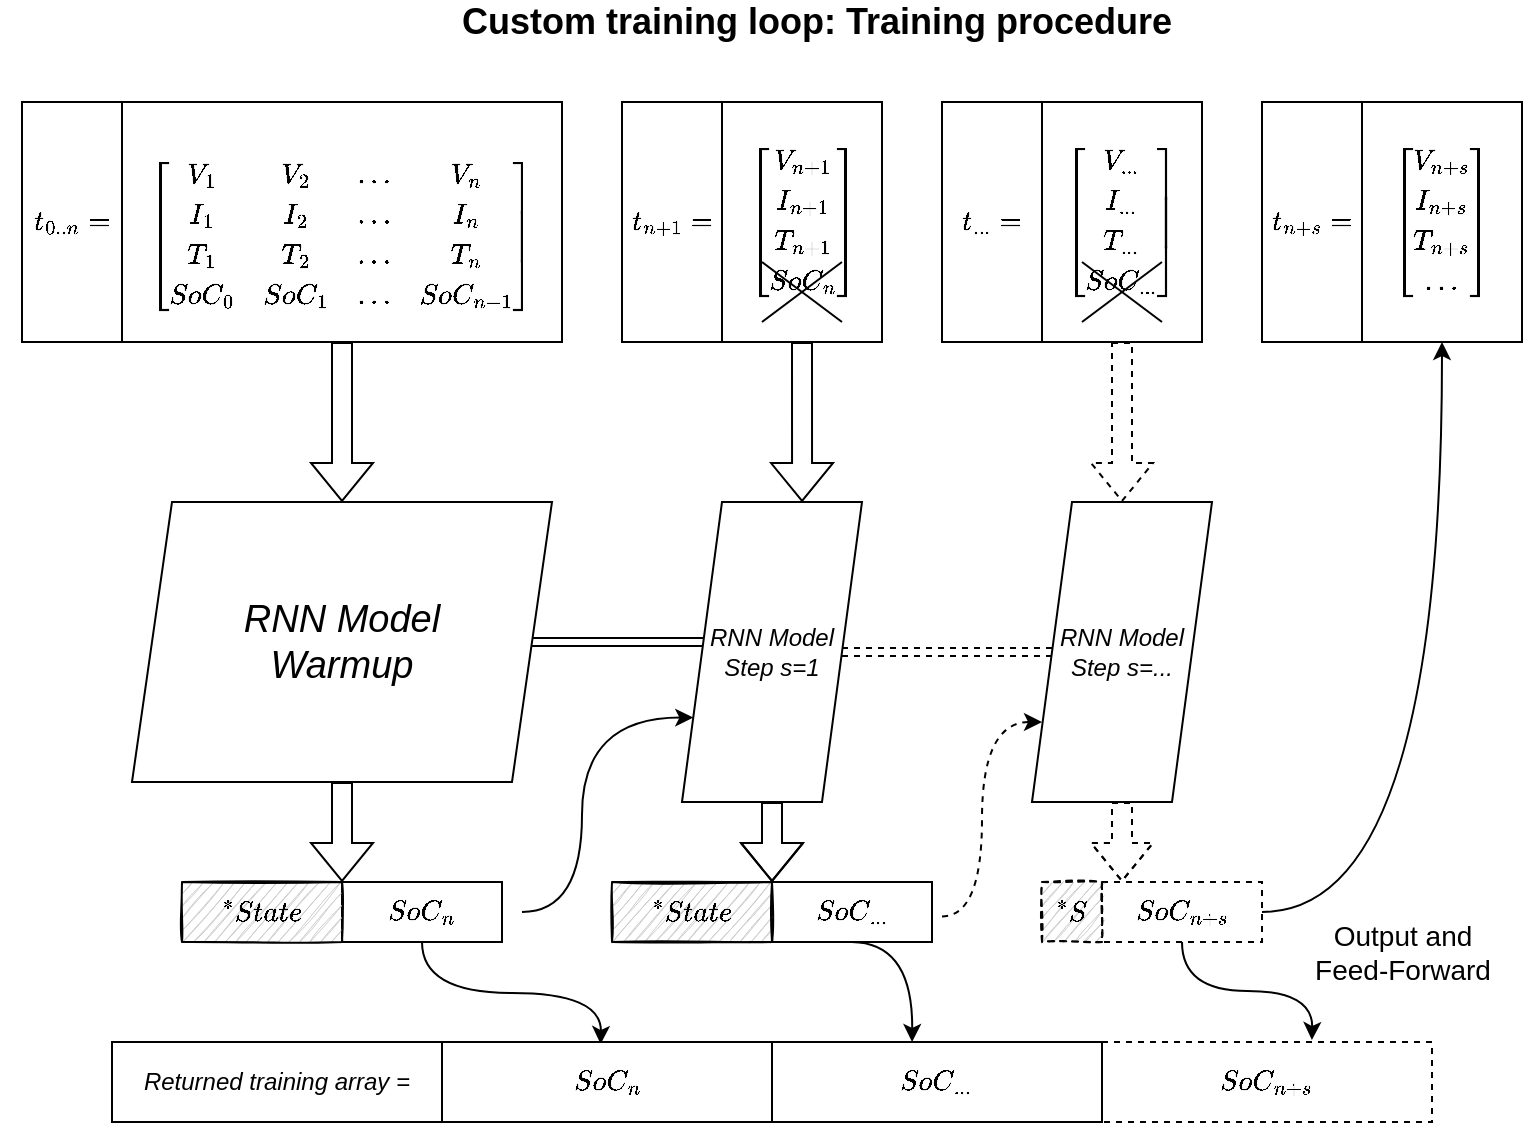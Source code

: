 <mxfile version="14.9.2" type="google" pages="2"><diagram id="crZ2BiG9OzMMsOEU3VeB" name="Training"><mxGraphModel dx="957" dy="739" grid="1" gridSize="10" guides="1" tooltips="1" connect="1" arrows="1" fold="1" page="1" pageScale="1" pageWidth="850" pageHeight="1100" background="none" math="1" shadow="0"><root><mxCell id="0"/><mxCell id="1" parent="0"/><mxCell id="o94pe0dCOO36k_xuupqW-1" style="edgeStyle=orthogonalEdgeStyle;rounded=0;orthogonalLoop=1;jettySize=auto;html=1;exitX=0.5;exitY=1;exitDx=0;exitDy=0;shape=flexArrow;" parent="1" source="XCDZrhgdnTNGIZVOhDFO-3" target="XCDZrhgdnTNGIZVOhDFO-10" edge="1"><mxGeometry relative="1" as="geometry"/></mxCell><mxCell id="XCDZrhgdnTNGIZVOhDFO-3" value="&lt;br&gt;\begin{bmatrix}V_{1} &amp;amp; V_{2} &amp;amp; ... &amp;amp; V_{n} \\&lt;br&gt;I_{1} &amp;amp; I_{2} &amp;amp; ... &amp;amp; I_{n} \\&lt;br&gt;T_{1} &amp;amp; T_{2} &amp;amp; ... &amp;amp; T_{n} \\&lt;br&gt;SoC_{0} &amp;amp; SoC_{1} &amp;amp; ... &amp;amp; SoC_{n-1} &lt;br&gt;&lt;br&gt;\end{bmatrix}" style="rounded=0;whiteSpace=wrap;html=1;" parent="1" vertex="1"><mxGeometry x="90" y="80" width="220" height="120" as="geometry"/></mxCell><mxCell id="XCDZrhgdnTNGIZVOhDFO-7" value="$$t_{0..n}=$$" style="rounded=0;whiteSpace=wrap;html=1;" parent="1" vertex="1"><mxGeometry x="40" y="80" width="50" height="120" as="geometry"/></mxCell><mxCell id="o94pe0dCOO36k_xuupqW-10" style="edgeStyle=orthogonalEdgeStyle;shape=flexArrow;rounded=0;orthogonalLoop=1;jettySize=auto;html=1;exitX=0.5;exitY=1;exitDx=0;exitDy=0;entryX=0.667;entryY=0;entryDx=0;entryDy=0;entryPerimeter=0;" parent="1" source="XCDZrhgdnTNGIZVOhDFO-8" target="o94pe0dCOO36k_xuupqW-2" edge="1"><mxGeometry relative="1" as="geometry"/></mxCell><mxCell id="XCDZrhgdnTNGIZVOhDFO-8" value="\begin{bmatrix}&lt;br&gt;&lt;br&gt;V_{n+1} \\&lt;br&gt;I_{n+1} \\&lt;br&gt;T_{n+1} \\&lt;br&gt;SoC_{n}&lt;br&gt;\end{bmatrix}" style="rounded=0;whiteSpace=wrap;html=1;" parent="1" vertex="1"><mxGeometry x="390" y="80" width="80" height="120" as="geometry"/></mxCell><mxCell id="o94pe0dCOO36k_xuupqW-9" style="edgeStyle=orthogonalEdgeStyle;shape=flexArrow;rounded=0;orthogonalLoop=1;jettySize=auto;html=1;exitX=0.5;exitY=1;exitDx=0;exitDy=0;entryX=1;entryY=0;entryDx=0;entryDy=0;" parent="1" source="XCDZrhgdnTNGIZVOhDFO-10" target="XCDZrhgdnTNGIZVOhDFO-35" edge="1"><mxGeometry relative="1" as="geometry"/></mxCell><mxCell id="o94pe0dCOO36k_xuupqW-14" style="edgeStyle=orthogonalEdgeStyle;curved=1;rounded=0;orthogonalLoop=1;jettySize=auto;html=1;exitX=1;exitY=0.5;exitDx=0;exitDy=0;entryX=0.222;entryY=0.467;entryDx=0;entryDy=0;entryPerimeter=0;shape=link;" parent="1" source="XCDZrhgdnTNGIZVOhDFO-10" target="o94pe0dCOO36k_xuupqW-2" edge="1"><mxGeometry relative="1" as="geometry"/></mxCell><mxCell id="XCDZrhgdnTNGIZVOhDFO-10" value="&lt;font style=&quot;font-size: 19px&quot;&gt;&lt;i&gt;RNN Model&lt;br&gt;&lt;/i&gt;&lt;/font&gt;&lt;div style=&quot;font-size: 19px&quot;&gt;&lt;font style=&quot;font-size: 19px&quot;&gt;&lt;i&gt;Warmup&lt;/i&gt;&lt;/font&gt;&lt;/div&gt;" style="shape=parallelogram;perimeter=parallelogramPerimeter;whiteSpace=wrap;html=1;fixedSize=1;" parent="1" vertex="1"><mxGeometry x="95" y="280" width="210" height="140" as="geometry"/></mxCell><mxCell id="XCDZrhgdnTNGIZVOhDFO-17" value="" style="endArrow=none;html=1;" parent="1" edge="1"><mxGeometry width="50" height="50" relative="1" as="geometry"><mxPoint x="410" y="190" as="sourcePoint"/><mxPoint x="450" y="160" as="targetPoint"/></mxGeometry></mxCell><mxCell id="XCDZrhgdnTNGIZVOhDFO-18" value="$$t_{n+1}=$$" style="rounded=0;whiteSpace=wrap;html=1;" parent="1" vertex="1"><mxGeometry x="340" y="80" width="50" height="120" as="geometry"/></mxCell><mxCell id="XCDZrhgdnTNGIZVOhDFO-19" value="" style="endArrow=none;html=1;" parent="1" edge="1"><mxGeometry width="50" height="50" relative="1" as="geometry"><mxPoint x="450" y="190" as="sourcePoint"/><mxPoint x="410" y="160" as="targetPoint"/></mxGeometry></mxCell><mxCell id="o94pe0dCOO36k_xuupqW-16" style="edgeStyle=orthogonalEdgeStyle;shape=flexArrow;curved=1;rounded=0;orthogonalLoop=1;jettySize=auto;html=1;exitX=0.5;exitY=1;exitDx=0;exitDy=0;entryX=0.5;entryY=0;entryDx=0;entryDy=0;dashed=1;" parent="1" source="XCDZrhgdnTNGIZVOhDFO-24" target="o94pe0dCOO36k_xuupqW-3" edge="1"><mxGeometry relative="1" as="geometry"/></mxCell><mxCell id="XCDZrhgdnTNGIZVOhDFO-24" value="\begin{bmatrix}&lt;br&gt;&lt;br&gt;V_{...} \\&lt;br&gt;I_{...} \\&lt;br&gt;T_{...} \\&lt;br&gt;SoC_{...}&lt;br&gt;\end{bmatrix}" style="rounded=0;whiteSpace=wrap;html=1;" parent="1" vertex="1"><mxGeometry x="550" y="80" width="80" height="120" as="geometry"/></mxCell><mxCell id="XCDZrhgdnTNGIZVOhDFO-25" value="" style="endArrow=none;html=1;" parent="1" edge="1"><mxGeometry width="50" height="50" relative="1" as="geometry"><mxPoint x="570" y="190" as="sourcePoint"/><mxPoint x="610" y="160" as="targetPoint"/></mxGeometry></mxCell><mxCell id="XCDZrhgdnTNGIZVOhDFO-26" value="$$t_{...}=$$" style="rounded=0;whiteSpace=wrap;html=1;" parent="1" vertex="1"><mxGeometry x="500" y="80" width="50" height="120" as="geometry"/></mxCell><mxCell id="XCDZrhgdnTNGIZVOhDFO-27" value="" style="endArrow=none;html=1;" parent="1" edge="1"><mxGeometry width="50" height="50" relative="1" as="geometry"><mxPoint x="610" y="190" as="sourcePoint"/><mxPoint x="570" y="160" as="targetPoint"/></mxGeometry></mxCell><mxCell id="XCDZrhgdnTNGIZVOhDFO-29" value="\begin{bmatrix}&lt;br&gt;&lt;br&gt;V_{n+s} \\&lt;br&gt;I_{n+s} \\&lt;br&gt;T_{n+s} \\&lt;br&gt;...&lt;br&gt;\end{bmatrix}" style="rounded=0;whiteSpace=wrap;html=1;" parent="1" vertex="1"><mxGeometry x="710" y="80" width="80" height="120" as="geometry"/></mxCell><mxCell id="XCDZrhgdnTNGIZVOhDFO-31" value="$$t_{n+s}=$$" style="rounded=0;whiteSpace=wrap;html=1;" parent="1" vertex="1"><mxGeometry x="660" y="80" width="50" height="120" as="geometry"/></mxCell><mxCell id="o94pe0dCOO36k_xuupqW-13" style="edgeStyle=orthogonalEdgeStyle;rounded=0;orthogonalLoop=1;jettySize=auto;html=1;entryX=0;entryY=0.75;entryDx=0;entryDy=0;curved=1;" parent="1" target="o94pe0dCOO36k_xuupqW-2" edge="1"><mxGeometry relative="1" as="geometry"><mxPoint x="290" y="485" as="sourcePoint"/><Array as="points"><mxPoint x="320" y="485"/><mxPoint x="320" y="388"/></Array></mxGeometry></mxCell><mxCell id="LXa0vXEpqSa32Kdq04du-18" style="edgeStyle=orthogonalEdgeStyle;curved=1;rounded=0;orthogonalLoop=1;jettySize=auto;html=1;exitX=0.5;exitY=1;exitDx=0;exitDy=0;entryX=0.374;entryY=0.025;entryDx=0;entryDy=0;entryPerimeter=0;" parent="1" source="XCDZrhgdnTNGIZVOhDFO-34" edge="1"><mxGeometry relative="1" as="geometry"><mxPoint x="329.32" y="551" as="targetPoint"/></mxGeometry></mxCell><mxCell id="XCDZrhgdnTNGIZVOhDFO-34" value="$$SoC_{n}$$" style="rounded=0;whiteSpace=wrap;html=1;" parent="1" vertex="1"><mxGeometry x="200" y="470" width="80" height="30" as="geometry"/></mxCell><mxCell id="XCDZrhgdnTNGIZVOhDFO-35" value="$$^{*}State$$" style="rounded=0;whiteSpace=wrap;html=1;shadow=0;sketch=1;glass=0;fillColor=#CCCCCC;" parent="1" vertex="1"><mxGeometry x="120" y="470" width="80" height="30" as="geometry"/></mxCell><mxCell id="o94pe0dCOO36k_xuupqW-11" style="edgeStyle=orthogonalEdgeStyle;shape=flexArrow;rounded=0;orthogonalLoop=1;jettySize=auto;html=1;exitX=0.5;exitY=1;exitDx=0;exitDy=0;entryX=1;entryY=0;entryDx=0;entryDy=0;" parent="1" source="o94pe0dCOO36k_xuupqW-2" edge="1"><mxGeometry relative="1" as="geometry"><mxPoint x="415" y="470" as="targetPoint"/></mxGeometry></mxCell><mxCell id="o94pe0dCOO36k_xuupqW-20" style="edgeStyle=orthogonalEdgeStyle;shape=link;curved=1;rounded=0;orthogonalLoop=1;jettySize=auto;html=1;exitX=1;exitY=0.5;exitDx=0;exitDy=0;dashed=1;" parent="1" source="o94pe0dCOO36k_xuupqW-2" target="o94pe0dCOO36k_xuupqW-3" edge="1"><mxGeometry relative="1" as="geometry"><mxPoint x="500" y="355" as="targetPoint"/></mxGeometry></mxCell><mxCell id="o94pe0dCOO36k_xuupqW-2" value="&lt;i&gt;RNN Model&lt;br&gt;&lt;/i&gt;&lt;div&gt;&lt;i&gt;Step s=1&lt;/i&gt;&lt;/div&gt;" style="shape=parallelogram;perimeter=parallelogramPerimeter;whiteSpace=wrap;html=1;fixedSize=1;" parent="1" vertex="1"><mxGeometry x="370" y="280" width="90" height="150" as="geometry"/></mxCell><mxCell id="o94pe0dCOO36k_xuupqW-19" style="edgeStyle=orthogonalEdgeStyle;shape=flexArrow;curved=1;rounded=0;orthogonalLoop=1;jettySize=auto;html=1;exitX=0.5;exitY=1;exitDx=0;exitDy=0;entryX=0.5;entryY=0;entryDx=0;entryDy=0;dashed=1;" parent="1" source="o94pe0dCOO36k_xuupqW-3" edge="1"><mxGeometry relative="1" as="geometry"><mxPoint x="590" y="470" as="targetPoint"/></mxGeometry></mxCell><mxCell id="o94pe0dCOO36k_xuupqW-3" value="&lt;i&gt;RNN Model&lt;br&gt;&lt;/i&gt;&lt;div&gt;&lt;i&gt;Step s=...&lt;/i&gt;&lt;/div&gt;" style="shape=parallelogram;perimeter=parallelogramPerimeter;whiteSpace=wrap;html=1;fixedSize=1;" parent="1" vertex="1"><mxGeometry x="545" y="280" width="90" height="150" as="geometry"/></mxCell><mxCell id="LXa0vXEpqSa32Kdq04du-19" style="edgeStyle=orthogonalEdgeStyle;curved=1;rounded=0;orthogonalLoop=1;jettySize=auto;html=1;exitX=0.5;exitY=1;exitDx=0;exitDy=0;entryX=0.603;entryY=0;entryDx=0;entryDy=0;entryPerimeter=0;" parent="1" edge="1"><mxGeometry relative="1" as="geometry"><mxPoint x="455" y="500" as="sourcePoint"/><mxPoint x="485.04" y="550" as="targetPoint"/></mxGeometry></mxCell><mxCell id="LXa0vXEpqSa32Kdq04du-20" style="edgeStyle=orthogonalEdgeStyle;curved=1;rounded=0;orthogonalLoop=1;jettySize=auto;html=1;exitX=0.5;exitY=1;exitDx=0;exitDy=0;entryX=0.897;entryY=-0.025;entryDx=0;entryDy=0;entryPerimeter=0;" parent="1" source="o94pe0dCOO36k_xuupqW-7" edge="1"><mxGeometry relative="1" as="geometry"><mxPoint x="684.96" y="549" as="targetPoint"/></mxGeometry></mxCell><mxCell id="QkKc4coWP-6dHhCVXp6O-1" style="edgeStyle=orthogonalEdgeStyle;curved=1;rounded=0;orthogonalLoop=1;jettySize=auto;html=1;exitX=1;exitY=0.5;exitDx=0;exitDy=0;entryX=0.5;entryY=1;entryDx=0;entryDy=0;strokeColor=#000000;" parent="1" source="o94pe0dCOO36k_xuupqW-7" target="XCDZrhgdnTNGIZVOhDFO-29" edge="1"><mxGeometry relative="1" as="geometry"/></mxCell><mxCell id="o94pe0dCOO36k_xuupqW-7" value="$$SoC_{n+s}$$" style="rounded=0;whiteSpace=wrap;html=1;dashed=1;" parent="1" vertex="1"><mxGeometry x="580" y="470" width="80" height="30" as="geometry"/></mxCell><mxCell id="o94pe0dCOO36k_xuupqW-24" value="$$^{*}S$$" style="rounded=0;whiteSpace=wrap;html=1;shadow=0;sketch=1;glass=0;fillColor=#CCCCCC;dashed=1;" parent="1" vertex="1"><mxGeometry x="550" y="470" width="30" height="30" as="geometry"/></mxCell><mxCell id="6chC5qMXi4dG39d1HCPi-1" value="&lt;b&gt;&lt;font style=&quot;font-size: 18px&quot;&gt;Custom training loop: Training procedure&lt;/font&gt;&lt;/b&gt;" style="text;html=1;strokeColor=none;fillColor=none;align=center;verticalAlign=middle;whiteSpace=wrap;rounded=0;sketch=1;" parent="1" vertex="1"><mxGeometry x="255" y="30" width="365" height="20" as="geometry"/></mxCell><mxCell id="EohAjiDOjax6y5xtBRDv-3" value="" style="shape=image;html=1;verticalAlign=top;verticalLabelPosition=bottom;labelBackgroundColor=#ffffff;imageAspect=0;aspect=fixed;image=https://cdn4.iconfinder.com/data/icons/developer-set-3/128/sc1-128.png;sketch=1;strokeColor=#000000;fillColor=#CCCCCC;" parent="1" vertex="1"><mxGeometry x="90" y="460" width="50" height="50" as="geometry"/></mxCell><mxCell id="EohAjiDOjax6y5xtBRDv-4" value="" style="shape=image;html=1;verticalAlign=top;verticalLabelPosition=bottom;labelBackgroundColor=#ffffff;imageAspect=0;aspect=fixed;image=https://cdn4.iconfinder.com/data/icons/developer-set-3/128/sc2-128.png;sketch=1;strokeColor=#000000;fillColor=#CCCCCC;" parent="1" vertex="1"><mxGeometry x="260" y="460" width="50" height="50" as="geometry"/></mxCell><mxCell id="EohAjiDOjax6y5xtBRDv-11" value="$$SoC_{...}$$" style="rounded=0;whiteSpace=wrap;html=1;" parent="1" vertex="1"><mxGeometry x="415" y="470" width="80" height="30" as="geometry"/></mxCell><mxCell id="EohAjiDOjax6y5xtBRDv-12" value="$$^{*}State$$" style="rounded=0;whiteSpace=wrap;html=1;shadow=0;sketch=1;glass=0;fillColor=#CCCCCC;" parent="1" vertex="1"><mxGeometry x="335" y="470" width="80" height="30" as="geometry"/></mxCell><mxCell id="EohAjiDOjax6y5xtBRDv-13" value="" style="shape=image;html=1;verticalAlign=top;verticalLabelPosition=bottom;labelBackgroundColor=#ffffff;imageAspect=0;aspect=fixed;image=https://cdn4.iconfinder.com/data/icons/developer-set-3/128/sc1-128.png;sketch=1;strokeColor=#000000;fillColor=#CCCCCC;" parent="1" vertex="1"><mxGeometry x="305" y="460" width="50" height="50" as="geometry"/></mxCell><mxCell id="EohAjiDOjax6y5xtBRDv-14" value="" style="shape=image;html=1;verticalAlign=top;verticalLabelPosition=bottom;labelBackgroundColor=#ffffff;imageAspect=0;aspect=fixed;image=https://cdn4.iconfinder.com/data/icons/developer-set-3/128/sc2-128.png;sketch=1;strokeColor=#000000;fillColor=#CCCCCC;" parent="1" vertex="1"><mxGeometry x="475" y="460" width="50" height="50" as="geometry"/></mxCell><mxCell id="EohAjiDOjax6y5xtBRDv-15" style="edgeStyle=orthogonalEdgeStyle;rounded=0;orthogonalLoop=1;jettySize=auto;html=1;curved=1;dashed=1;" parent="1" edge="1"><mxGeometry relative="1" as="geometry"><mxPoint x="500" y="487.19" as="sourcePoint"/><mxPoint x="550" y="390" as="targetPoint"/><Array as="points"><mxPoint x="520" y="487"/><mxPoint x="520" y="390"/></Array></mxGeometry></mxCell><mxCell id="QkKc4coWP-6dHhCVXp6O-2" value="&lt;div style=&quot;font-size: 14px&quot;&gt;&lt;font style=&quot;font-size: 14px&quot;&gt;Output and &lt;br&gt;&lt;/font&gt;&lt;/div&gt;&lt;div style=&quot;font-size: 14px&quot;&gt;&lt;font style=&quot;font-size: 14px&quot;&gt;Feed-Forward&lt;/font&gt;&lt;/div&gt;" style="text;html=1;align=center;verticalAlign=middle;resizable=0;points=[];autosize=1;strokeColor=none;" parent="1" vertex="1"><mxGeometry x="680" y="490" width="100" height="30" as="geometry"/></mxCell><mxCell id="ad8eQGUpzs7Xfykc0ktB-1" value="$$SoC_{n+s}$$" style="rounded=0;whiteSpace=wrap;html=1;dashed=1;sketch=0;strokeColor=#000000;" parent="1" vertex="1"><mxGeometry x="580" y="550" width="165" height="40" as="geometry"/></mxCell><mxCell id="ad8eQGUpzs7Xfykc0ktB-2" value="$$SoC_{...}$$" style="rounded=0;whiteSpace=wrap;html=1;sketch=0;strokeColor=#000000;" parent="1" vertex="1"><mxGeometry x="415" y="550" width="165" height="40" as="geometry"/></mxCell><mxCell id="ad8eQGUpzs7Xfykc0ktB-3" value="$$SoC_{n}$$" style="rounded=0;whiteSpace=wrap;html=1;sketch=0;strokeColor=#000000;" parent="1" vertex="1"><mxGeometry x="250" y="550" width="165" height="40" as="geometry"/></mxCell><mxCell id="ad8eQGUpzs7Xfykc0ktB-4" value="&lt;i&gt;Returned training array =&lt;/i&gt;" style="rounded=0;whiteSpace=wrap;html=1;sketch=0;strokeColor=#000000;" parent="1" vertex="1"><mxGeometry x="85" y="550" width="165" height="40" as="geometry"/></mxCell></root></mxGraphModel></diagram><diagram id="gzVpmXlE485gArGo9z1c" name="Testing"><mxGraphModel dx="957" dy="739" grid="1" gridSize="10" guides="1" tooltips="1" connect="1" arrows="1" fold="1" page="1" pageScale="1" pageWidth="850" pageHeight="1100" math="1" shadow="0"><root><mxCell id="hAO7hAi269DrB56qql01-0"/><mxCell id="hAO7hAi269DrB56qql01-1" parent="hAO7hAi269DrB56qql01-0"/><mxCell id="EoD5F6IBePZIznWZzs-L-0" style="edgeStyle=orthogonalEdgeStyle;rounded=0;orthogonalLoop=1;jettySize=auto;html=1;exitX=0.5;exitY=1;exitDx=0;exitDy=0;shape=flexArrow;" parent="hAO7hAi269DrB56qql01-1" source="EoD5F6IBePZIznWZzs-L-1" target="EoD5F6IBePZIznWZzs-L-7" edge="1"><mxGeometry relative="1" as="geometry"/></mxCell><mxCell id="EoD5F6IBePZIznWZzs-L-1" value="&lt;br&gt;\begin{bmatrix}V_{1} &amp;amp; V_{2} &amp;amp; ... &amp;amp; V_{n} \\&lt;br&gt;I_{1} &amp;amp; I_{2} &amp;amp; ... &amp;amp; I_{n} \\&lt;br&gt;T_{1} &amp;amp; T_{2} &amp;amp; ... &amp;amp; T_{n} \\&lt;br&gt;SoC_{0} &amp;amp; SoC_{1} &amp;amp; ... &amp;amp; SoC_{n-1} &lt;br&gt;&lt;br&gt;\end{bmatrix}" style="rounded=0;whiteSpace=wrap;html=1;" parent="hAO7hAi269DrB56qql01-1" vertex="1"><mxGeometry x="68" y="80" width="220" height="120" as="geometry"/></mxCell><mxCell id="EoD5F6IBePZIznWZzs-L-2" value="$$t_{0..n}=$$" style="rounded=0;whiteSpace=wrap;html=1;" parent="hAO7hAi269DrB56qql01-1" vertex="1"><mxGeometry x="18" y="80" width="50" height="120" as="geometry"/></mxCell><mxCell id="EoD5F6IBePZIznWZzs-L-4" value="\begin{bmatrix}&lt;br&gt;&lt;br&gt;V_{n+1} \\&lt;br&gt;I_{n+1} \\&lt;br&gt;T_{n+1} \\&lt;br&gt;...&lt;br&gt;\end{bmatrix}" style="rounded=0;whiteSpace=wrap;html=1;" parent="hAO7hAi269DrB56qql01-1" vertex="1"><mxGeometry x="368" y="80" width="80" height="120" as="geometry"/></mxCell><mxCell id="EoD5F6IBePZIznWZzs-L-5" style="edgeStyle=orthogonalEdgeStyle;shape=flexArrow;rounded=0;orthogonalLoop=1;jettySize=auto;html=1;exitX=0.5;exitY=1;exitDx=0;exitDy=0;entryX=1;entryY=0;entryDx=0;entryDy=0;" parent="hAO7hAi269DrB56qql01-1" source="EoD5F6IBePZIznWZzs-L-7" edge="1"><mxGeometry relative="1" as="geometry"><mxPoint x="178" y="470" as="targetPoint"/></mxGeometry></mxCell><mxCell id="EoD5F6IBePZIznWZzs-L-7" value="&lt;font style=&quot;font-size: 19px&quot;&gt;&lt;i&gt;RNN Trained Model&lt;/i&gt;&lt;/font&gt;" style="shape=parallelogram;perimeter=parallelogramPerimeter;whiteSpace=wrap;html=1;fixedSize=1;" parent="hAO7hAi269DrB56qql01-1" vertex="1"><mxGeometry x="73" y="280" width="210" height="140" as="geometry"/></mxCell><mxCell id="EoD5F6IBePZIznWZzs-L-9" value="$$t_{n+1}=$$" style="rounded=0;whiteSpace=wrap;html=1;" parent="hAO7hAi269DrB56qql01-1" vertex="1"><mxGeometry x="318" y="80" width="50" height="120" as="geometry"/></mxCell><mxCell id="EoD5F6IBePZIznWZzs-L-18" style="edgeStyle=orthogonalEdgeStyle;rounded=0;orthogonalLoop=1;jettySize=auto;html=1;exitX=1;exitY=0.5;exitDx=0;exitDy=0;entryX=0.5;entryY=1;entryDx=0;entryDy=0;curved=1;" parent="hAO7hAi269DrB56qql01-1" source="EoD5F6IBePZIznWZzs-L-19" target="EoD5F6IBePZIznWZzs-L-4" edge="1"><mxGeometry relative="1" as="geometry"><Array as="points"><mxPoint x="408" y="485"/></Array><mxPoint x="353.625" y="387.812" as="targetPoint"/></mxGeometry></mxCell><mxCell id="pgdwpMo8X7RpPd3TtBQ6-0" style="edgeStyle=orthogonalEdgeStyle;curved=1;rounded=0;orthogonalLoop=1;jettySize=auto;html=1;exitX=0.5;exitY=1;exitDx=0;exitDy=0;entryX=0.726;entryY=-0.025;entryDx=0;entryDy=0;entryPerimeter=0;" parent="hAO7hAi269DrB56qql01-1" source="EoD5F6IBePZIznWZzs-L-19" target="OrtW55Lt4wMcaCU9RlNc-1" edge="1"><mxGeometry relative="1" as="geometry"/></mxCell><mxCell id="EoD5F6IBePZIznWZzs-L-19" value="$$SoC_{n}$$" style="rounded=0;whiteSpace=wrap;html=1;" parent="hAO7hAi269DrB56qql01-1" vertex="1"><mxGeometry x="138" y="470" width="80" height="30" as="geometry"/></mxCell><mxCell id="MB4BxVEnagyXRzrDTIFz-0" value="&lt;b&gt;&lt;font style=&quot;font-size: 18px&quot;&gt;Custom training loop: Testing/prediction procedure&lt;/font&gt;&lt;/b&gt;" style="text;html=1;strokeColor=none;fillColor=none;align=center;verticalAlign=middle;whiteSpace=wrap;rounded=0;sketch=1;" parent="hAO7hAi269DrB56qql01-1" vertex="1"><mxGeometry x="220" y="30" width="450" height="20" as="geometry"/></mxCell><mxCell id="gDVI329R5uzebLVvEOHE-0" value="&lt;br&gt;\begin{bmatrix}V_{2} &amp;amp; V_{3} &amp;amp; ... &amp;amp; V_{n+1} \\&lt;br&gt;I_{2} &amp;amp; I_{3} &amp;amp; ... &amp;amp; I_{n+1} \\&lt;br&gt;T_{2} &amp;amp; T_{3} &amp;amp; ... &amp;amp; T_{n+1} \\&lt;br&gt;SoC_{1} &amp;amp; SoC_{2} &amp;amp; ... &amp;amp; SoC_{n} &lt;br&gt;&lt;br&gt;\end{bmatrix}" style="rounded=0;whiteSpace=wrap;html=1;" parent="hAO7hAi269DrB56qql01-1" vertex="1"><mxGeometry x="538" y="80" width="220" height="120" as="geometry"/></mxCell><mxCell id="gDVI329R5uzebLVvEOHE-1" value="$$t_{1..n+1}=$$" style="rounded=0;whiteSpace=wrap;html=1;" parent="hAO7hAi269DrB56qql01-1" vertex="1"><mxGeometry x="478" y="80" width="60" height="120" as="geometry"/></mxCell><mxCell id="gDVI329R5uzebLVvEOHE-8" style="edgeStyle=orthogonalEdgeStyle;rounded=0;orthogonalLoop=1;jettySize=auto;html=1;exitX=0.5;exitY=1;exitDx=0;exitDy=0;shape=flexArrow;" parent="hAO7hAi269DrB56qql01-1" target="gDVI329R5uzebLVvEOHE-10" edge="1"><mxGeometry relative="1" as="geometry"><mxPoint x="573" y="200" as="sourcePoint"/></mxGeometry></mxCell><mxCell id="gDVI329R5uzebLVvEOHE-9" style="edgeStyle=orthogonalEdgeStyle;shape=flexArrow;rounded=0;orthogonalLoop=1;jettySize=auto;html=1;exitX=0.5;exitY=1;exitDx=0;exitDy=0;entryX=1;entryY=0;entryDx=0;entryDy=0;" parent="hAO7hAi269DrB56qql01-1" source="gDVI329R5uzebLVvEOHE-10" edge="1"><mxGeometry relative="1" as="geometry"><mxPoint x="573" y="470" as="targetPoint"/></mxGeometry></mxCell><mxCell id="gDVI329R5uzebLVvEOHE-10" value="&lt;font style=&quot;font-size: 19px&quot;&gt;&lt;i&gt;RNN Trained Model&lt;/i&gt;&lt;/font&gt;" style="shape=parallelogram;perimeter=parallelogramPerimeter;whiteSpace=wrap;html=1;fixedSize=1;" parent="hAO7hAi269DrB56qql01-1" vertex="1"><mxGeometry x="468" y="280" width="210" height="140" as="geometry"/></mxCell><mxCell id="gDVI329R5uzebLVvEOHE-11" style="edgeStyle=orthogonalEdgeStyle;rounded=0;orthogonalLoop=1;jettySize=auto;html=1;exitX=1;exitY=0.5;exitDx=0;exitDy=0;entryX=0.5;entryY=1;entryDx=0;entryDy=0;curved=1;" parent="hAO7hAi269DrB56qql01-1" source="gDVI329R5uzebLVvEOHE-12" edge="1"><mxGeometry relative="1" as="geometry"><Array as="points"><mxPoint x="803" y="485"/></Array><mxPoint x="803" y="200" as="targetPoint"/></mxGeometry></mxCell><mxCell id="pgdwpMo8X7RpPd3TtBQ6-5" style="edgeStyle=orthogonalEdgeStyle;curved=1;rounded=0;orthogonalLoop=1;jettySize=auto;html=1;exitX=0.5;exitY=1;exitDx=0;exitDy=0;entryX=0.731;entryY=-0.025;entryDx=0;entryDy=0;entryPerimeter=0;" parent="hAO7hAi269DrB56qql01-1" source="gDVI329R5uzebLVvEOHE-12" target="pgdwpMo8X7RpPd3TtBQ6-2" edge="1"><mxGeometry relative="1" as="geometry"/></mxCell><mxCell id="gDVI329R5uzebLVvEOHE-12" value="$$SoC_{n+1}$$" style="rounded=0;whiteSpace=wrap;html=1;" parent="hAO7hAi269DrB56qql01-1" vertex="1"><mxGeometry x="533" y="470" width="80" height="30" as="geometry"/></mxCell><mxCell id="gDVI329R5uzebLVvEOHE-13" value="\begin{bmatrix}&lt;br&gt;&lt;br&gt;V_{...} \\&lt;br&gt;I_{...} \\&lt;br&gt;T_{...} \\&lt;br&gt;...&lt;br&gt;\end{bmatrix}" style="rounded=0;whiteSpace=wrap;html=1;" parent="hAO7hAi269DrB56qql01-1" vertex="1"><mxGeometry x="788" y="80" width="45" height="120" as="geometry"/></mxCell><mxCell id="OrtW55Lt4wMcaCU9RlNc-0" value="" style="shape=table;startSize=0;container=1;collapsible=0;childLayout=tableLayout;" parent="hAO7hAi269DrB56qql01-1" vertex="1"><mxGeometry x="73" y="550" width="197" height="40" as="geometry"/></mxCell><mxCell id="OrtW55Lt4wMcaCU9RlNc-1" value="" style="shape=partialRectangle;collapsible=0;dropTarget=0;pointerEvents=0;fillColor=none;top=0;left=0;bottom=0;right=0;points=[[0,0.5],[1,0.5]];portConstraint=eastwest;" parent="OrtW55Lt4wMcaCU9RlNc-0" vertex="1"><mxGeometry width="197" height="40" as="geometry"/></mxCell><mxCell id="OrtW55Lt4wMcaCU9RlNc-2" value="&lt;i&gt;Returned prediction array =&lt;/i&gt;" style="shape=partialRectangle;html=1;whiteSpace=wrap;connectable=0;overflow=hidden;fillColor=none;top=0;left=0;bottom=0;right=0;" parent="OrtW55Lt4wMcaCU9RlNc-1" vertex="1"><mxGeometry width="99" height="40" as="geometry"/></mxCell><mxCell id="OrtW55Lt4wMcaCU9RlNc-3" value="$$SoC_{n}$$" style="shape=partialRectangle;html=1;whiteSpace=wrap;connectable=0;overflow=hidden;fillColor=none;top=0;left=0;bottom=0;right=0;" parent="OrtW55Lt4wMcaCU9RlNc-1" vertex="1"><mxGeometry x="99" width="98" height="40" as="geometry"/></mxCell><mxCell id="pgdwpMo8X7RpPd3TtBQ6-1" value="" style="shape=table;startSize=0;container=1;collapsible=0;childLayout=tableLayout;" parent="hAO7hAi269DrB56qql01-1" vertex="1"><mxGeometry x="468" y="550" width="197" height="40" as="geometry"/></mxCell><mxCell id="pgdwpMo8X7RpPd3TtBQ6-2" value="" style="shape=partialRectangle;collapsible=0;dropTarget=0;pointerEvents=0;fillColor=none;top=0;left=0;bottom=0;right=0;points=[[0,0.5],[1,0.5]];portConstraint=eastwest;" parent="pgdwpMo8X7RpPd3TtBQ6-1" vertex="1"><mxGeometry width="197" height="40" as="geometry"/></mxCell><mxCell id="pgdwpMo8X7RpPd3TtBQ6-3" value="&lt;i&gt;Returned prediction array =&lt;/i&gt;" style="shape=partialRectangle;html=1;whiteSpace=wrap;connectable=0;overflow=hidden;fillColor=none;top=0;left=0;bottom=0;right=0;" parent="pgdwpMo8X7RpPd3TtBQ6-2" vertex="1"><mxGeometry width="99" height="40" as="geometry"/></mxCell><mxCell id="pgdwpMo8X7RpPd3TtBQ6-4" value="$$SoC_{n+1}$$" style="shape=partialRectangle;html=1;whiteSpace=wrap;connectable=0;overflow=hidden;fillColor=none;top=0;left=0;bottom=0;right=0;" parent="pgdwpMo8X7RpPd3TtBQ6-2" vertex="1"><mxGeometry x="99" width="98" height="40" as="geometry"/></mxCell><mxCell id="_OOPtzlgQHNfV4Se-Rs8-0" value="&lt;div style=&quot;font-size: 14px&quot;&gt;&lt;font style=&quot;font-size: 14px&quot;&gt;Output and &lt;br&gt;&lt;/font&gt;&lt;/div&gt;&lt;div style=&quot;font-size: 14px&quot;&gt;&lt;font style=&quot;font-size: 14px&quot;&gt;Feed-Forward&lt;/font&gt;&lt;/div&gt;" style="text;html=1;align=center;verticalAlign=middle;resizable=0;points=[];autosize=1;strokeColor=none;" parent="hAO7hAi269DrB56qql01-1" vertex="1"><mxGeometry x="230" y="500" width="100" height="30" as="geometry"/></mxCell><mxCell id="_OOPtzlgQHNfV4Se-Rs8-1" value="&lt;div style=&quot;font-size: 14px&quot;&gt;&lt;font style=&quot;font-size: 14px&quot;&gt;Output and &lt;br&gt;&lt;/font&gt;&lt;/div&gt;&lt;div style=&quot;font-size: 14px&quot;&gt;&lt;font style=&quot;font-size: 14px&quot;&gt;Feed-Forward&lt;/font&gt;&lt;/div&gt;" style="text;html=1;align=center;verticalAlign=middle;resizable=0;points=[];autosize=1;strokeColor=none;" parent="hAO7hAi269DrB56qql01-1" vertex="1"><mxGeometry x="630" y="500" width="100" height="30" as="geometry"/></mxCell></root></mxGraphModel></diagram></mxfile>